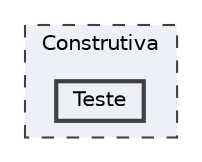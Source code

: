 digraph "Construtiva/Teste"
{
 // LATEX_PDF_SIZE
  bgcolor="transparent";
  edge [fontname=Helvetica,fontsize=10,labelfontname=Helvetica,labelfontsize=10];
  node [fontname=Helvetica,fontsize=10,shape=box,height=0.2,width=0.4];
  compound=true
  subgraph clusterdir_8805000e22b5206d9499637ceb5fdf2f {
    graph [ bgcolor="#edf0f7", pencolor="grey25", label="Construtiva", fontname=Helvetica,fontsize=10 style="filled,dashed", URL="dir_8805000e22b5206d9499637ceb5fdf2f.html",tooltip=""]
  dir_deb139ba7ed6141b09c371acd5d7861d [label="Teste", fillcolor="#edf0f7", color="grey25", style="filled,bold", URL="dir_deb139ba7ed6141b09c371acd5d7861d.html",tooltip=""];
  }
}
